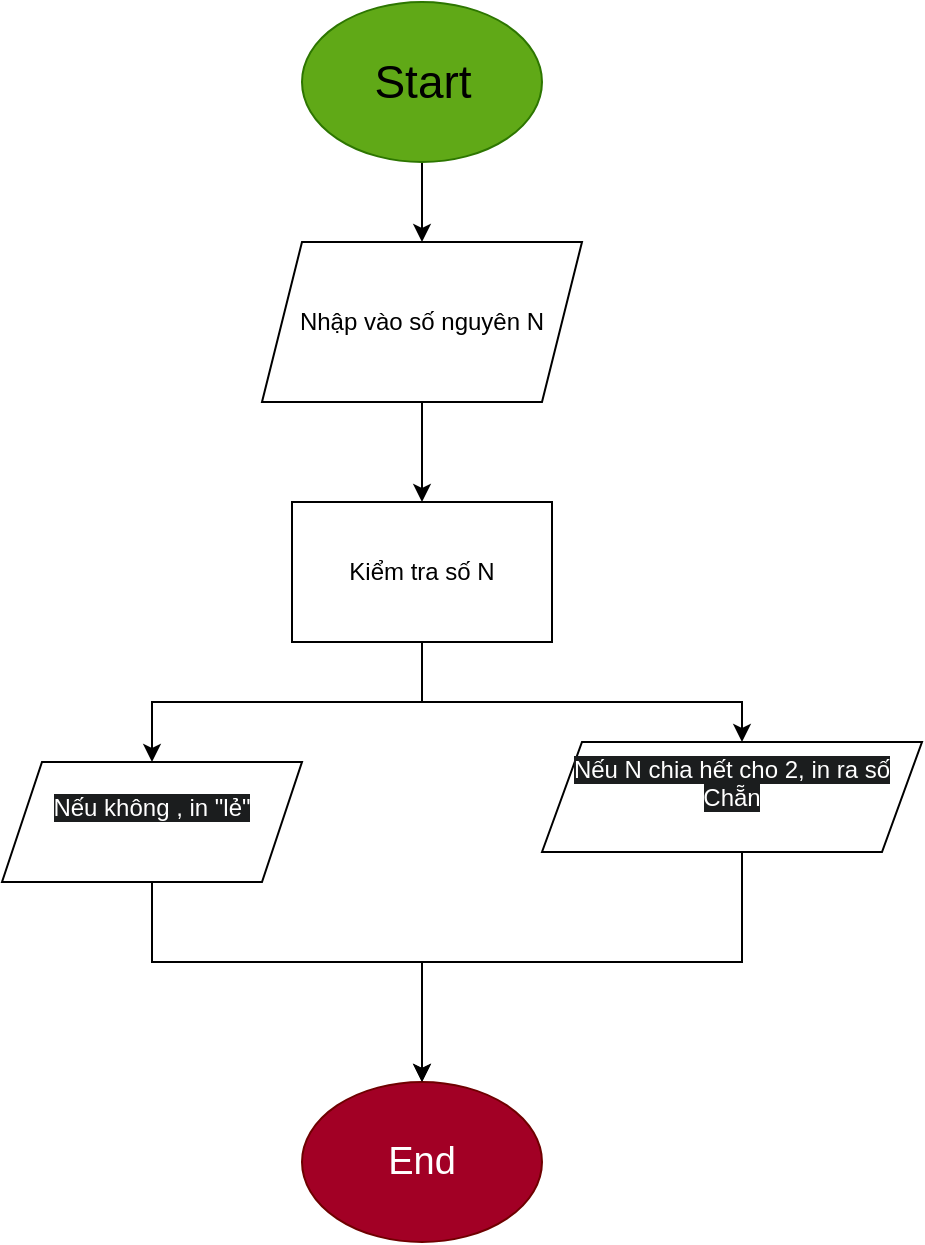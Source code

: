 <mxfile version="28.0.6">
  <diagram name="Trang-1" id="UN7kTTBl3_VLapXL52Ie">
    <mxGraphModel dx="1042" dy="626" grid="1" gridSize="10" guides="1" tooltips="1" connect="1" arrows="1" fold="1" page="1" pageScale="1" pageWidth="827" pageHeight="1169" math="0" shadow="0">
      <root>
        <mxCell id="0" />
        <mxCell id="1" parent="0" />
        <mxCell id="LvUWctJQ686FTcYfOUQy-1" style="edgeStyle=orthogonalEdgeStyle;rounded=0;orthogonalLoop=1;jettySize=auto;html=1;entryX=0.5;entryY=0;entryDx=0;entryDy=0;" edge="1" parent="1" source="LvUWctJQ686FTcYfOUQy-2" target="LvUWctJQ686FTcYfOUQy-4">
          <mxGeometry relative="1" as="geometry">
            <mxPoint x="450" y="440" as="targetPoint" />
          </mxGeometry>
        </mxCell>
        <mxCell id="LvUWctJQ686FTcYfOUQy-2" value="Start" style="ellipse;html=1;fillColor=#60a917;fontColor=default;strokeColor=#2D7600;fontSize=23;convertToSvg=0;" vertex="1" parent="1">
          <mxGeometry x="390" y="320" width="120" height="80" as="geometry" />
        </mxCell>
        <mxCell id="LvUWctJQ686FTcYfOUQy-3" style="edgeStyle=orthogonalEdgeStyle;rounded=0;orthogonalLoop=1;jettySize=auto;html=1;entryX=0.5;entryY=0;entryDx=0;entryDy=0;" edge="1" parent="1" source="LvUWctJQ686FTcYfOUQy-4" target="LvUWctJQ686FTcYfOUQy-6">
          <mxGeometry relative="1" as="geometry" />
        </mxCell>
        <mxCell id="LvUWctJQ686FTcYfOUQy-4" value="Nhập vào số nguyên N" style="shape=parallelogram;perimeter=parallelogramPerimeter;whiteSpace=wrap;html=1;fixedSize=1;" vertex="1" parent="1">
          <mxGeometry x="370" y="440" width="160" height="80" as="geometry" />
        </mxCell>
        <mxCell id="LvUWctJQ686FTcYfOUQy-5" style="edgeStyle=orthogonalEdgeStyle;rounded=0;orthogonalLoop=1;jettySize=auto;html=1;entryX=0.5;entryY=0;entryDx=0;entryDy=0;" edge="1" parent="1" source="LvUWctJQ686FTcYfOUQy-6" target="LvUWctJQ686FTcYfOUQy-13">
          <mxGeometry relative="1" as="geometry">
            <mxPoint x="330" y="700" as="targetPoint" />
          </mxGeometry>
        </mxCell>
        <mxCell id="LvUWctJQ686FTcYfOUQy-11" style="edgeStyle=orthogonalEdgeStyle;rounded=0;orthogonalLoop=1;jettySize=auto;html=1;" edge="1" parent="1" target="LvUWctJQ686FTcYfOUQy-14">
          <mxGeometry relative="1" as="geometry">
            <mxPoint x="450" y="630" as="sourcePoint" />
            <mxPoint x="610" y="690" as="targetPoint" />
            <Array as="points">
              <mxPoint x="450" y="670" />
              <mxPoint x="610" y="670" />
            </Array>
          </mxGeometry>
        </mxCell>
        <mxCell id="LvUWctJQ686FTcYfOUQy-6" value="Kiểm tra số N" style="rounded=0;whiteSpace=wrap;html=1;" vertex="1" parent="1">
          <mxGeometry x="385" y="570" width="130" height="70" as="geometry" />
        </mxCell>
        <mxCell id="LvUWctJQ686FTcYfOUQy-7" style="edgeStyle=orthogonalEdgeStyle;rounded=0;orthogonalLoop=1;jettySize=auto;html=1;entryX=0.5;entryY=0;entryDx=0;entryDy=0;exitX=0.5;exitY=1;exitDx=0;exitDy=0;" edge="1" parent="1" source="LvUWctJQ686FTcYfOUQy-13" target="LvUWctJQ686FTcYfOUQy-9">
          <mxGeometry relative="1" as="geometry">
            <mxPoint x="330" y="760" as="sourcePoint" />
            <Array as="points">
              <mxPoint x="315" y="800" />
              <mxPoint x="450" y="800" />
            </Array>
          </mxGeometry>
        </mxCell>
        <mxCell id="LvUWctJQ686FTcYfOUQy-9" value="&lt;font style=&quot;font-size: 19px;&quot;&gt;End&lt;/font&gt;" style="ellipse;whiteSpace=wrap;html=1;fillColor=#a20025;fontColor=#ffffff;strokeColor=#6F0000;" vertex="1" parent="1">
          <mxGeometry x="390" y="860" width="120" height="80" as="geometry" />
        </mxCell>
        <mxCell id="LvUWctJQ686FTcYfOUQy-12" style="edgeStyle=orthogonalEdgeStyle;rounded=0;orthogonalLoop=1;jettySize=auto;html=1;entryX=0.5;entryY=0;entryDx=0;entryDy=0;exitX=0.543;exitY=0.938;exitDx=0;exitDy=0;exitPerimeter=0;" edge="1" parent="1" source="LvUWctJQ686FTcYfOUQy-14" target="LvUWctJQ686FTcYfOUQy-9">
          <mxGeometry relative="1" as="geometry">
            <mxPoint x="610" y="750" as="sourcePoint" />
            <Array as="points">
              <mxPoint x="610" y="742" />
              <mxPoint x="610" y="800" />
              <mxPoint x="450" y="800" />
            </Array>
          </mxGeometry>
        </mxCell>
        <mxCell id="LvUWctJQ686FTcYfOUQy-13" value="&#xa;&lt;span style=&quot;color: rgb(255, 255, 255); font-family: Helvetica; font-size: 12px; font-style: normal; font-variant-ligatures: normal; font-variant-caps: normal; font-weight: 400; letter-spacing: normal; orphans: 2; text-align: center; text-indent: 0px; text-transform: none; widows: 2; word-spacing: 0px; -webkit-text-stroke-width: 0px; white-space: normal; background-color: rgb(27, 29, 30); text-decoration-thickness: initial; text-decoration-style: initial; text-decoration-color: initial; display: inline !important; float: none;&quot;&gt;Nếu không , in &quot;lẻ&quot;&lt;/span&gt;&#xa;&#xa;" style="shape=parallelogram;perimeter=parallelogramPerimeter;whiteSpace=wrap;html=1;fixedSize=1;" vertex="1" parent="1">
          <mxGeometry x="240" y="700" width="150" height="60" as="geometry" />
        </mxCell>
        <mxCell id="LvUWctJQ686FTcYfOUQy-14" value="&#xa;&lt;span style=&quot;color: rgb(255, 255, 255); font-family: Helvetica; font-size: 12px; font-style: normal; font-variant-ligatures: normal; font-variant-caps: normal; font-weight: 400; letter-spacing: normal; orphans: 2; text-align: center; text-indent: 0px; text-transform: none; widows: 2; word-spacing: 0px; -webkit-text-stroke-width: 0px; white-space: normal; background-color: rgb(27, 29, 30); text-decoration-thickness: initial; text-decoration-style: initial; text-decoration-color: initial; display: inline !important; float: none;&quot;&gt;Nếu N chia hết cho 2, in ra số Chẵn&lt;/span&gt;&#xa;&#xa;" style="shape=parallelogram;perimeter=parallelogramPerimeter;whiteSpace=wrap;html=1;fixedSize=1;" vertex="1" parent="1">
          <mxGeometry x="510" y="690" width="190" height="55" as="geometry" />
        </mxCell>
      </root>
    </mxGraphModel>
  </diagram>
</mxfile>

